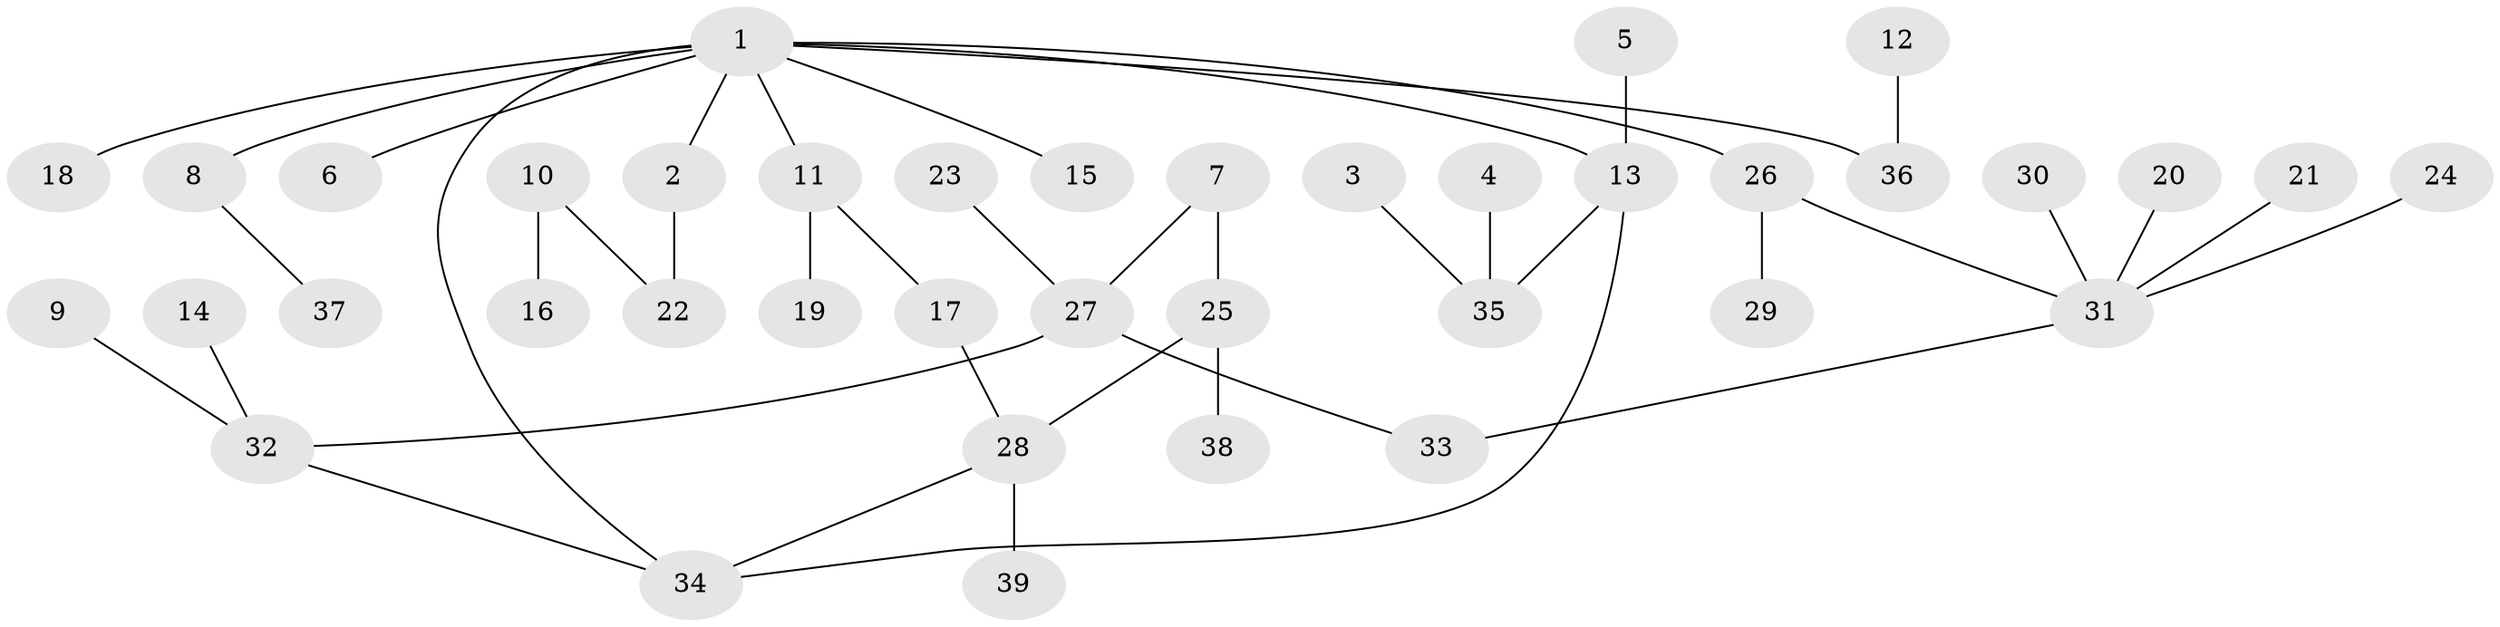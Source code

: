 // original degree distribution, {3: 0.12987012987012986, 10: 0.012987012987012988, 1: 0.4155844155844156, 6: 0.012987012987012988, 5: 0.05194805194805195, 4: 0.05194805194805195, 2: 0.3246753246753247}
// Generated by graph-tools (version 1.1) at 2025/25/03/09/25 03:25:34]
// undirected, 39 vertices, 42 edges
graph export_dot {
graph [start="1"]
  node [color=gray90,style=filled];
  1;
  2;
  3;
  4;
  5;
  6;
  7;
  8;
  9;
  10;
  11;
  12;
  13;
  14;
  15;
  16;
  17;
  18;
  19;
  20;
  21;
  22;
  23;
  24;
  25;
  26;
  27;
  28;
  29;
  30;
  31;
  32;
  33;
  34;
  35;
  36;
  37;
  38;
  39;
  1 -- 2 [weight=1.0];
  1 -- 6 [weight=1.0];
  1 -- 8 [weight=1.0];
  1 -- 11 [weight=1.0];
  1 -- 13 [weight=1.0];
  1 -- 15 [weight=1.0];
  1 -- 18 [weight=1.0];
  1 -- 26 [weight=1.0];
  1 -- 34 [weight=1.0];
  1 -- 36 [weight=1.0];
  2 -- 22 [weight=1.0];
  3 -- 35 [weight=1.0];
  4 -- 35 [weight=1.0];
  5 -- 13 [weight=1.0];
  7 -- 25 [weight=1.0];
  7 -- 27 [weight=1.0];
  8 -- 37 [weight=1.0];
  9 -- 32 [weight=1.0];
  10 -- 16 [weight=1.0];
  10 -- 22 [weight=1.0];
  11 -- 17 [weight=1.0];
  11 -- 19 [weight=1.0];
  12 -- 36 [weight=1.0];
  13 -- 34 [weight=1.0];
  13 -- 35 [weight=1.0];
  14 -- 32 [weight=1.0];
  17 -- 28 [weight=1.0];
  20 -- 31 [weight=1.0];
  21 -- 31 [weight=1.0];
  23 -- 27 [weight=1.0];
  24 -- 31 [weight=1.0];
  25 -- 28 [weight=2.0];
  25 -- 38 [weight=1.0];
  26 -- 29 [weight=1.0];
  26 -- 31 [weight=1.0];
  27 -- 32 [weight=1.0];
  27 -- 33 [weight=1.0];
  28 -- 34 [weight=1.0];
  28 -- 39 [weight=2.0];
  30 -- 31 [weight=1.0];
  31 -- 33 [weight=1.0];
  32 -- 34 [weight=1.0];
}
